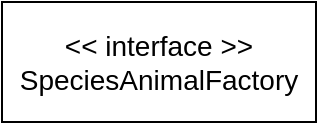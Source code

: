 <mxfile version="13.6.10" type="github">
  <diagram id="ca19I_yiCBgmw5bgkrrT" name="Page-1">
    <mxGraphModel dx="1038" dy="948" grid="0" gridSize="10" guides="1" tooltips="1" connect="1" arrows="1" fold="1" page="0" pageScale="1" pageWidth="827" pageHeight="1169" math="0" shadow="0">
      <root>
        <mxCell id="0" />
        <mxCell id="1" parent="0" />
        <mxCell id="h6cpHLvueDqFhHNppa8h-2" value="&lt;span style=&quot;font-size: 14px&quot;&gt;&amp;lt;&amp;lt; interface &amp;gt;&amp;gt;&lt;/span&gt;&lt;br style=&quot;font-size: 14px&quot;&gt;&lt;span style=&quot;font-size: 14px&quot;&gt;SpeciesAnimalFactory&lt;/span&gt;" style="rounded=0;whiteSpace=wrap;html=1;" vertex="1" parent="1">
          <mxGeometry x="324" y="-336" width="157" height="60" as="geometry" />
        </mxCell>
      </root>
    </mxGraphModel>
  </diagram>
</mxfile>
